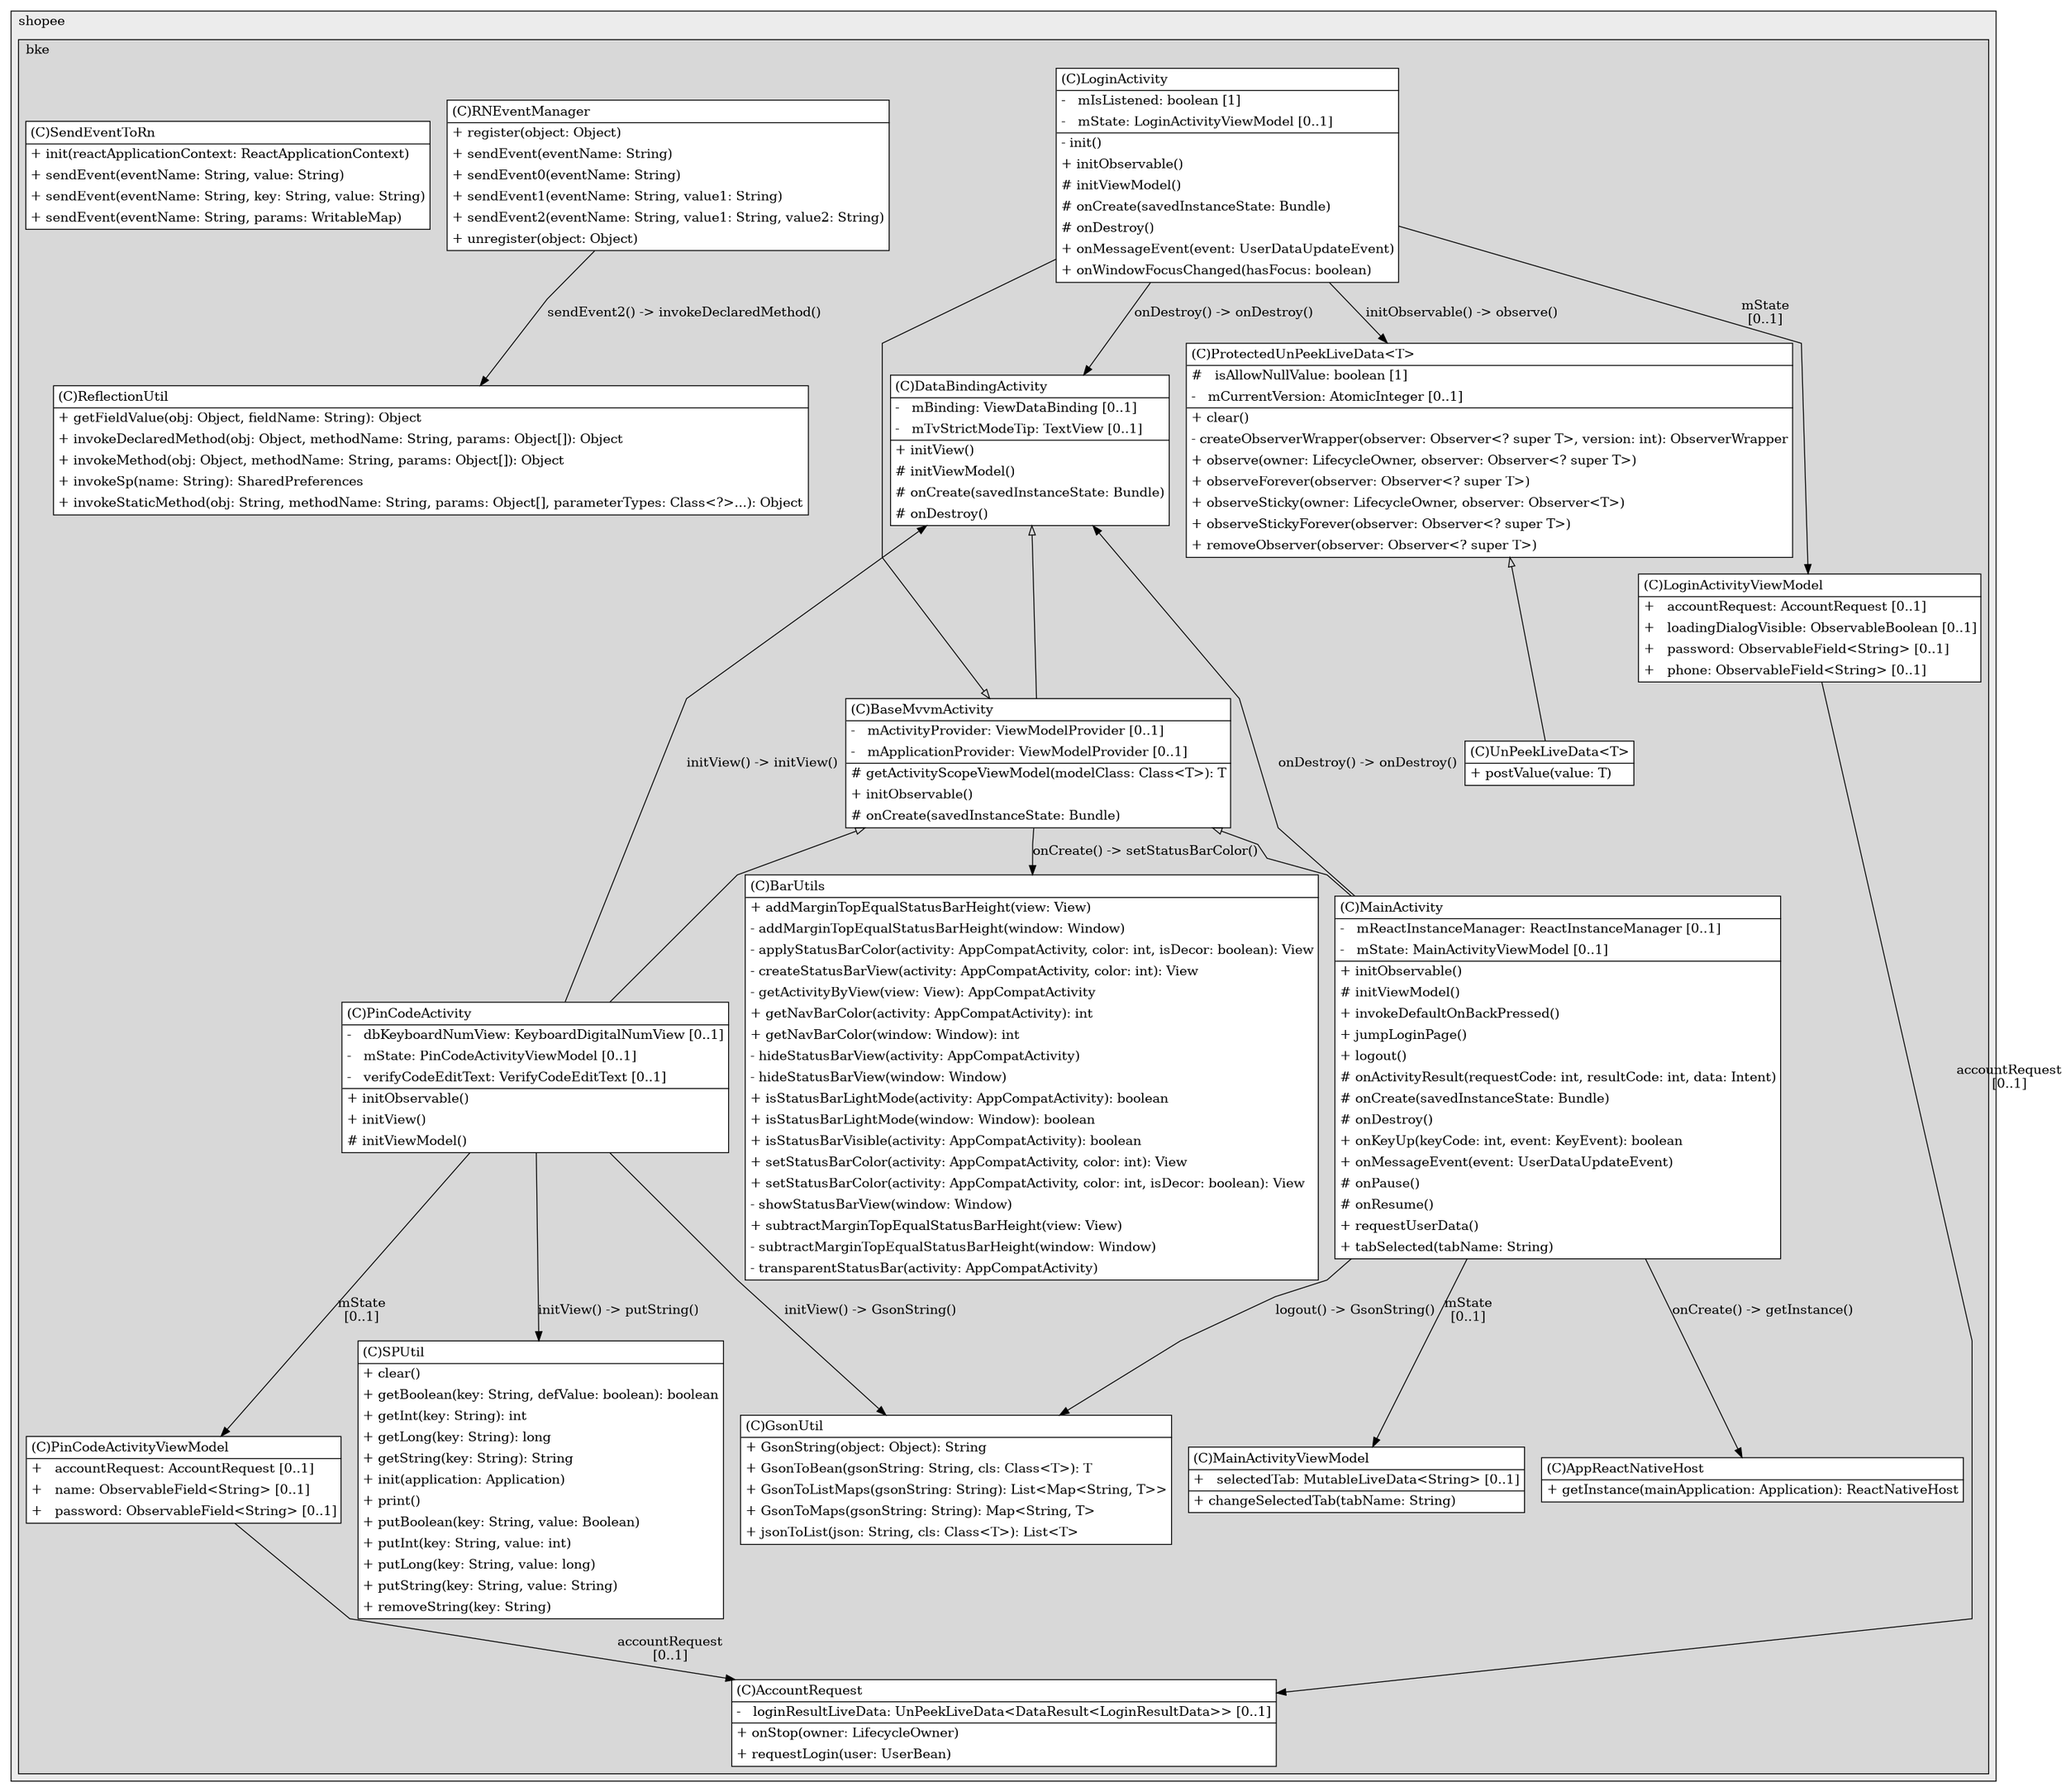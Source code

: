 @startuml

/' diagram meta data start
config=StructureConfiguration;
{
  "projectClassification": {
    "searchMode": "OpenProject", // OpenProject, AllProjects
    "includedProjects": "",
    "pathEndKeywords": "*.impl",
    "isClientPath": "",
    "isClientName": "",
    "isTestPath": "",
    "isTestName": "",
    "isMappingPath": "",
    "isMappingName": "",
    "isDataAccessPath": "",
    "isDataAccessName": "",
    "isDataStructurePath": "",
    "isDataStructureName": "",
    "isInterfaceStructuresPath": "",
    "isInterfaceStructuresName": "",
    "isEntryPointPath": "",
    "isEntryPointName": "",
    "treatFinalFieldsAsMandatory": false
  },
  "graphRestriction": {
    "classPackageExcludeFilter": "",
    "classPackageIncludeFilter": "",
    "classNameExcludeFilter": "",
    "classNameIncludeFilter": "",
    "methodNameExcludeFilter": "",
    "methodNameIncludeFilter": "",
    "removeByInheritance": "", // inheritance/annotation based filtering is done in a second step
    "removeByAnnotation": "",
    "removeByClassPackage": "", // cleanup the graph after inheritance/annotation based filtering is done
    "removeByClassName": "",
    "cutMappings": false,
    "cutEnum": true,
    "cutTests": true,
    "cutClient": true,
    "cutDataAccess": false,
    "cutInterfaceStructures": false,
    "cutDataStructures": false,
    "cutGetterAndSetter": true,
    "cutConstructors": true
  },
  "graphTraversal": {
    "forwardDepth": 6,
    "backwardDepth": 6,
    "classPackageExcludeFilter": "",
    "classPackageIncludeFilter": "",
    "classNameExcludeFilter": "",
    "classNameIncludeFilter": "",
    "methodNameExcludeFilter": "",
    "methodNameIncludeFilter": "",
    "hideMappings": false,
    "hideDataStructures": false,
    "hidePrivateMethods": true,
    "hideInterfaceCalls": true, // indirection: implementation -> interface (is hidden) -> implementation
    "onlyShowApplicationEntryPoints": false, // root node is included
    "useMethodCallsForStructureDiagram": "ForwardOnly" // ForwardOnly, BothDirections, No
  },
  "details": {
    "aggregation": "GroupByClass", // ByClass, GroupByClass, None
    "showClassGenericTypes": true,
    "showMethods": true,
    "showMethodParameterNames": true,
    "showMethodParameterTypes": true,
    "showMethodReturnType": true,
    "showPackageLevels": 2,
    "showDetailedClassStructure": true
  },
  "rootClass": "com.shopee.bke.lib_user.PinCodeActivity",
  "extensionCallbackMethod": "" // qualified.class.name#methodName - signature: public static String method(String)
}
diagram meta data end '/



digraph g {
    rankdir="TB"
    splines=polyline
    

'nodes 
subgraph cluster_903151082 { 
   	label=shopee
	labeljust=l
	fillcolor="#ececec"
	style=filled
   
   subgraph cluster_635015836 { 
   	label=bke
	labeljust=l
	fillcolor="#d8d8d8"
	style=filled
   
   AccountRequest1359912771[
	label=<<TABLE BORDER="1" CELLBORDER="0" CELLPADDING="4" CELLSPACING="0">
<TR><TD ALIGN="LEFT" >(C)AccountRequest</TD></TR>
<HR/>
<TR><TD ALIGN="LEFT" >-   loginResultLiveData: UnPeekLiveData&lt;DataResult&lt;LoginResultData&gt;&gt; [0..1]</TD></TR>
<HR/>
<TR><TD ALIGN="LEFT" >+ onStop(owner: LifecycleOwner)</TD></TR>
<TR><TD ALIGN="LEFT" >+ requestLogin(user: UserBean)</TD></TR>
</TABLE>>
	style=filled
	margin=0
	shape=plaintext
	fillcolor="#FFFFFF"
];

AppReactNativeHost432716772[
	label=<<TABLE BORDER="1" CELLBORDER="0" CELLPADDING="4" CELLSPACING="0">
<TR><TD ALIGN="LEFT" >(C)AppReactNativeHost</TD></TR>
<HR/>
<TR><TD ALIGN="LEFT" >+ getInstance(mainApplication: Application): ReactNativeHost</TD></TR>
</TABLE>>
	style=filled
	margin=0
	shape=plaintext
	fillcolor="#FFFFFF"
];

BarUtils879663339[
	label=<<TABLE BORDER="1" CELLBORDER="0" CELLPADDING="4" CELLSPACING="0">
<TR><TD ALIGN="LEFT" >(C)BarUtils</TD></TR>
<HR/>
<TR><TD ALIGN="LEFT" >+ addMarginTopEqualStatusBarHeight(view: View)</TD></TR>
<TR><TD ALIGN="LEFT" >- addMarginTopEqualStatusBarHeight(window: Window)</TD></TR>
<TR><TD ALIGN="LEFT" >- applyStatusBarColor(activity: AppCompatActivity, color: int, isDecor: boolean): View</TD></TR>
<TR><TD ALIGN="LEFT" >- createStatusBarView(activity: AppCompatActivity, color: int): View</TD></TR>
<TR><TD ALIGN="LEFT" >- getActivityByView(view: View): AppCompatActivity</TD></TR>
<TR><TD ALIGN="LEFT" >+ getNavBarColor(activity: AppCompatActivity): int</TD></TR>
<TR><TD ALIGN="LEFT" >+ getNavBarColor(window: Window): int</TD></TR>
<TR><TD ALIGN="LEFT" >- hideStatusBarView(activity: AppCompatActivity)</TD></TR>
<TR><TD ALIGN="LEFT" >- hideStatusBarView(window: Window)</TD></TR>
<TR><TD ALIGN="LEFT" >+ isStatusBarLightMode(activity: AppCompatActivity): boolean</TD></TR>
<TR><TD ALIGN="LEFT" >+ isStatusBarLightMode(window: Window): boolean</TD></TR>
<TR><TD ALIGN="LEFT" >+ isStatusBarVisible(activity: AppCompatActivity): boolean</TD></TR>
<TR><TD ALIGN="LEFT" >+ setStatusBarColor(activity: AppCompatActivity, color: int): View</TD></TR>
<TR><TD ALIGN="LEFT" >+ setStatusBarColor(activity: AppCompatActivity, color: int, isDecor: boolean): View</TD></TR>
<TR><TD ALIGN="LEFT" >- showStatusBarView(window: Window)</TD></TR>
<TR><TD ALIGN="LEFT" >+ subtractMarginTopEqualStatusBarHeight(view: View)</TD></TR>
<TR><TD ALIGN="LEFT" >- subtractMarginTopEqualStatusBarHeight(window: Window)</TD></TR>
<TR><TD ALIGN="LEFT" >- transparentStatusBar(activity: AppCompatActivity)</TD></TR>
</TABLE>>
	style=filled
	margin=0
	shape=plaintext
	fillcolor="#FFFFFF"
];

BaseMvvmActivity1170880265[
	label=<<TABLE BORDER="1" CELLBORDER="0" CELLPADDING="4" CELLSPACING="0">
<TR><TD ALIGN="LEFT" >(C)BaseMvvmActivity</TD></TR>
<HR/>
<TR><TD ALIGN="LEFT" >-   mActivityProvider: ViewModelProvider [0..1]</TD></TR>
<TR><TD ALIGN="LEFT" >-   mApplicationProvider: ViewModelProvider [0..1]</TD></TR>
<HR/>
<TR><TD ALIGN="LEFT" ># getActivityScopeViewModel(modelClass: Class&lt;T&gt;): T</TD></TR>
<TR><TD ALIGN="LEFT" >+ initObservable()</TD></TR>
<TR><TD ALIGN="LEFT" ># onCreate(savedInstanceState: Bundle)</TD></TR>
</TABLE>>
	style=filled
	margin=0
	shape=plaintext
	fillcolor="#FFFFFF"
];

DataBindingActivity808153380[
	label=<<TABLE BORDER="1" CELLBORDER="0" CELLPADDING="4" CELLSPACING="0">
<TR><TD ALIGN="LEFT" >(C)DataBindingActivity</TD></TR>
<HR/>
<TR><TD ALIGN="LEFT" >-   mBinding: ViewDataBinding [0..1]</TD></TR>
<TR><TD ALIGN="LEFT" >-   mTvStrictModeTip: TextView [0..1]</TD></TR>
<HR/>
<TR><TD ALIGN="LEFT" >+ initView()</TD></TR>
<TR><TD ALIGN="LEFT" ># initViewModel()</TD></TR>
<TR><TD ALIGN="LEFT" ># onCreate(savedInstanceState: Bundle)</TD></TR>
<TR><TD ALIGN="LEFT" ># onDestroy()</TD></TR>
</TABLE>>
	style=filled
	margin=0
	shape=plaintext
	fillcolor="#FFFFFF"
];

GsonUtil879663339[
	label=<<TABLE BORDER="1" CELLBORDER="0" CELLPADDING="4" CELLSPACING="0">
<TR><TD ALIGN="LEFT" >(C)GsonUtil</TD></TR>
<HR/>
<TR><TD ALIGN="LEFT" >+ GsonString(object: Object): String</TD></TR>
<TR><TD ALIGN="LEFT" >+ GsonToBean(gsonString: String, cls: Class&lt;T&gt;): T</TD></TR>
<TR><TD ALIGN="LEFT" >+ GsonToListMaps(gsonString: String): List&lt;Map&lt;String, T&gt;&gt;</TD></TR>
<TR><TD ALIGN="LEFT" >+ GsonToMaps(gsonString: String): Map&lt;String, T&gt;</TD></TR>
<TR><TD ALIGN="LEFT" >+ jsonToList(json: String, cls: Class&lt;T&gt;): List&lt;T&gt;</TD></TR>
</TABLE>>
	style=filled
	margin=0
	shape=plaintext
	fillcolor="#FFFFFF"
];

LoginActivity1170645342[
	label=<<TABLE BORDER="1" CELLBORDER="0" CELLPADDING="4" CELLSPACING="0">
<TR><TD ALIGN="LEFT" >(C)LoginActivity</TD></TR>
<HR/>
<TR><TD ALIGN="LEFT" >-   mIsListened: boolean [1]</TD></TR>
<TR><TD ALIGN="LEFT" >-   mState: LoginActivityViewModel [0..1]</TD></TR>
<HR/>
<TR><TD ALIGN="LEFT" >- init()</TD></TR>
<TR><TD ALIGN="LEFT" >+ initObservable()</TD></TR>
<TR><TD ALIGN="LEFT" ># initViewModel()</TD></TR>
<TR><TD ALIGN="LEFT" ># onCreate(savedInstanceState: Bundle)</TD></TR>
<TR><TD ALIGN="LEFT" ># onDestroy()</TD></TR>
<TR><TD ALIGN="LEFT" >+ onMessageEvent(event: UserDataUpdateEvent)</TD></TR>
<TR><TD ALIGN="LEFT" >+ onWindowFocusChanged(hasFocus: boolean)</TD></TR>
</TABLE>>
	style=filled
	margin=0
	shape=plaintext
	fillcolor="#FFFFFF"
];

LoginActivityViewModel1170645342[
	label=<<TABLE BORDER="1" CELLBORDER="0" CELLPADDING="4" CELLSPACING="0">
<TR><TD ALIGN="LEFT" >(C)LoginActivityViewModel</TD></TR>
<HR/>
<TR><TD ALIGN="LEFT" >+   accountRequest: AccountRequest [0..1]</TD></TR>
<TR><TD ALIGN="LEFT" >+   loadingDialogVisible: ObservableBoolean [0..1]</TD></TR>
<TR><TD ALIGN="LEFT" >+   password: ObservableField&lt;String&gt; [0..1]</TD></TR>
<TR><TD ALIGN="LEFT" >+   phone: ObservableField&lt;String&gt; [0..1]</TD></TR>
</TABLE>>
	style=filled
	margin=0
	shape=plaintext
	fillcolor="#FFFFFF"
];

MainActivity9555611[
	label=<<TABLE BORDER="1" CELLBORDER="0" CELLPADDING="4" CELLSPACING="0">
<TR><TD ALIGN="LEFT" >(C)MainActivity</TD></TR>
<HR/>
<TR><TD ALIGN="LEFT" >-   mReactInstanceManager: ReactInstanceManager [0..1]</TD></TR>
<TR><TD ALIGN="LEFT" >-   mState: MainActivityViewModel [0..1]</TD></TR>
<HR/>
<TR><TD ALIGN="LEFT" >+ initObservable()</TD></TR>
<TR><TD ALIGN="LEFT" ># initViewModel()</TD></TR>
<TR><TD ALIGN="LEFT" >+ invokeDefaultOnBackPressed()</TD></TR>
<TR><TD ALIGN="LEFT" >+ jumpLoginPage()</TD></TR>
<TR><TD ALIGN="LEFT" >+ logout()</TD></TR>
<TR><TD ALIGN="LEFT" ># onActivityResult(requestCode: int, resultCode: int, data: Intent)</TD></TR>
<TR><TD ALIGN="LEFT" ># onCreate(savedInstanceState: Bundle)</TD></TR>
<TR><TD ALIGN="LEFT" ># onDestroy()</TD></TR>
<TR><TD ALIGN="LEFT" >+ onKeyUp(keyCode: int, event: KeyEvent): boolean</TD></TR>
<TR><TD ALIGN="LEFT" >+ onMessageEvent(event: UserDataUpdateEvent)</TD></TR>
<TR><TD ALIGN="LEFT" ># onPause()</TD></TR>
<TR><TD ALIGN="LEFT" ># onResume()</TD></TR>
<TR><TD ALIGN="LEFT" >+ requestUserData()</TD></TR>
<TR><TD ALIGN="LEFT" >+ tabSelected(tabName: String)</TD></TR>
</TABLE>>
	style=filled
	margin=0
	shape=plaintext
	fillcolor="#FFFFFF"
];

MainActivityViewModel9555611[
	label=<<TABLE BORDER="1" CELLBORDER="0" CELLPADDING="4" CELLSPACING="0">
<TR><TD ALIGN="LEFT" >(C)MainActivityViewModel</TD></TR>
<HR/>
<TR><TD ALIGN="LEFT" >+   selectedTab: MutableLiveData&lt;String&gt; [0..1]</TD></TR>
<HR/>
<TR><TD ALIGN="LEFT" >+ changeSelectedTab(tabName: String)</TD></TR>
</TABLE>>
	style=filled
	margin=0
	shape=plaintext
	fillcolor="#FFFFFF"
];

PinCodeActivity1170645342[
	label=<<TABLE BORDER="1" CELLBORDER="0" CELLPADDING="4" CELLSPACING="0">
<TR><TD ALIGN="LEFT" >(C)PinCodeActivity</TD></TR>
<HR/>
<TR><TD ALIGN="LEFT" >-   dbKeyboardNumView: KeyboardDigitalNumView [0..1]</TD></TR>
<TR><TD ALIGN="LEFT" >-   mState: PinCodeActivityViewModel [0..1]</TD></TR>
<TR><TD ALIGN="LEFT" >-   verifyCodeEditText: VerifyCodeEditText [0..1]</TD></TR>
<HR/>
<TR><TD ALIGN="LEFT" >+ initObservable()</TD></TR>
<TR><TD ALIGN="LEFT" >+ initView()</TD></TR>
<TR><TD ALIGN="LEFT" ># initViewModel()</TD></TR>
</TABLE>>
	style=filled
	margin=0
	shape=plaintext
	fillcolor="#FFFFFF"
];

PinCodeActivityViewModel1170645342[
	label=<<TABLE BORDER="1" CELLBORDER="0" CELLPADDING="4" CELLSPACING="0">
<TR><TD ALIGN="LEFT" >(C)PinCodeActivityViewModel</TD></TR>
<HR/>
<TR><TD ALIGN="LEFT" >+   accountRequest: AccountRequest [0..1]</TD></TR>
<TR><TD ALIGN="LEFT" >+   name: ObservableField&lt;String&gt; [0..1]</TD></TR>
<TR><TD ALIGN="LEFT" >+   password: ObservableField&lt;String&gt; [0..1]</TD></TR>
</TABLE>>
	style=filled
	margin=0
	shape=plaintext
	fillcolor="#FFFFFF"
];

ProtectedUnPeekLiveData42296915[
	label=<<TABLE BORDER="1" CELLBORDER="0" CELLPADDING="4" CELLSPACING="0">
<TR><TD ALIGN="LEFT" >(C)ProtectedUnPeekLiveData&lt;T&gt;</TD></TR>
<HR/>
<TR><TD ALIGN="LEFT" >#   isAllowNullValue: boolean [1]</TD></TR>
<TR><TD ALIGN="LEFT" >-   mCurrentVersion: AtomicInteger [0..1]</TD></TR>
<HR/>
<TR><TD ALIGN="LEFT" >+ clear()</TD></TR>
<TR><TD ALIGN="LEFT" >- createObserverWrapper(observer: Observer&lt;? super T&gt;, version: int): ObserverWrapper</TD></TR>
<TR><TD ALIGN="LEFT" >+ observe(owner: LifecycleOwner, observer: Observer&lt;? super T&gt;)</TD></TR>
<TR><TD ALIGN="LEFT" >+ observeForever(observer: Observer&lt;? super T&gt;)</TD></TR>
<TR><TD ALIGN="LEFT" >+ observeSticky(owner: LifecycleOwner, observer: Observer&lt;T&gt;)</TD></TR>
<TR><TD ALIGN="LEFT" >+ observeStickyForever(observer: Observer&lt;? super T&gt;)</TD></TR>
<TR><TD ALIGN="LEFT" >+ removeObserver(observer: Observer&lt;? super T&gt;)</TD></TR>
</TABLE>>
	style=filled
	margin=0
	shape=plaintext
	fillcolor="#FFFFFF"
];

RNEventManager432716772[
	label=<<TABLE BORDER="1" CELLBORDER="0" CELLPADDING="4" CELLSPACING="0">
<TR><TD ALIGN="LEFT" >(C)RNEventManager</TD></TR>
<HR/>
<TR><TD ALIGN="LEFT" >+ register(object: Object)</TD></TR>
<TR><TD ALIGN="LEFT" >+ sendEvent(eventName: String)</TD></TR>
<TR><TD ALIGN="LEFT" >+ sendEvent0(eventName: String)</TD></TR>
<TR><TD ALIGN="LEFT" >+ sendEvent1(eventName: String, value1: String)</TD></TR>
<TR><TD ALIGN="LEFT" >+ sendEvent2(eventName: String, value1: String, value2: String)</TD></TR>
<TR><TD ALIGN="LEFT" >+ unregister(object: Object)</TD></TR>
</TABLE>>
	style=filled
	margin=0
	shape=plaintext
	fillcolor="#FFFFFF"
];

ReflectionUtil432716772[
	label=<<TABLE BORDER="1" CELLBORDER="0" CELLPADDING="4" CELLSPACING="0">
<TR><TD ALIGN="LEFT" >(C)ReflectionUtil</TD></TR>
<HR/>
<TR><TD ALIGN="LEFT" >+ getFieldValue(obj: Object, fieldName: String): Object</TD></TR>
<TR><TD ALIGN="LEFT" >+ invokeDeclaredMethod(obj: Object, methodName: String, params: Object[]): Object</TD></TR>
<TR><TD ALIGN="LEFT" >+ invokeMethod(obj: Object, methodName: String, params: Object[]): Object</TD></TR>
<TR><TD ALIGN="LEFT" >+ invokeSp(name: String): SharedPreferences</TD></TR>
<TR><TD ALIGN="LEFT" >+ invokeStaticMethod(obj: String, methodName: String, params: Object[], parameterTypes: Class&lt;?&gt;...): Object</TD></TR>
</TABLE>>
	style=filled
	margin=0
	shape=plaintext
	fillcolor="#FFFFFF"
];

SPUtil879663339[
	label=<<TABLE BORDER="1" CELLBORDER="0" CELLPADDING="4" CELLSPACING="0">
<TR><TD ALIGN="LEFT" >(C)SPUtil</TD></TR>
<HR/>
<TR><TD ALIGN="LEFT" >+ clear()</TD></TR>
<TR><TD ALIGN="LEFT" >+ getBoolean(key: String, defValue: boolean): boolean</TD></TR>
<TR><TD ALIGN="LEFT" >+ getInt(key: String): int</TD></TR>
<TR><TD ALIGN="LEFT" >+ getLong(key: String): long</TD></TR>
<TR><TD ALIGN="LEFT" >+ getString(key: String): String</TD></TR>
<TR><TD ALIGN="LEFT" >+ init(application: Application)</TD></TR>
<TR><TD ALIGN="LEFT" >+ print()</TD></TR>
<TR><TD ALIGN="LEFT" >+ putBoolean(key: String, value: Boolean)</TD></TR>
<TR><TD ALIGN="LEFT" >+ putInt(key: String, value: int)</TD></TR>
<TR><TD ALIGN="LEFT" >+ putLong(key: String, value: long)</TD></TR>
<TR><TD ALIGN="LEFT" >+ putString(key: String, value: String)</TD></TR>
<TR><TD ALIGN="LEFT" >+ removeString(key: String)</TD></TR>
</TABLE>>
	style=filled
	margin=0
	shape=plaintext
	fillcolor="#FFFFFF"
];

SendEventToRn432716772[
	label=<<TABLE BORDER="1" CELLBORDER="0" CELLPADDING="4" CELLSPACING="0">
<TR><TD ALIGN="LEFT" >(C)SendEventToRn</TD></TR>
<HR/>
<TR><TD ALIGN="LEFT" >+ init(reactApplicationContext: ReactApplicationContext)</TD></TR>
<TR><TD ALIGN="LEFT" >+ sendEvent(eventName: String, value: String)</TD></TR>
<TR><TD ALIGN="LEFT" >+ sendEvent(eventName: String, key: String, value: String)</TD></TR>
<TR><TD ALIGN="LEFT" >+ sendEvent(eventName: String, params: WritableMap)</TD></TR>
</TABLE>>
	style=filled
	margin=0
	shape=plaintext
	fillcolor="#FFFFFF"
];

UnPeekLiveData42296915[
	label=<<TABLE BORDER="1" CELLBORDER="0" CELLPADDING="4" CELLSPACING="0">
<TR><TD ALIGN="LEFT" >(C)UnPeekLiveData&lt;T&gt;</TD></TR>
<HR/>
<TR><TD ALIGN="LEFT" >+ postValue(value: T)</TD></TR>
</TABLE>>
	style=filled
	margin=0
	shape=plaintext
	fillcolor="#FFFFFF"
];
} 
} 

'edges    
BaseMvvmActivity1170880265 -> BarUtils879663339[label="onCreate() -> setStatusBarColor()"];
BaseMvvmActivity1170880265 -> LoginActivity1170645342[arrowhead=none, arrowtail=empty, dir=both];
BaseMvvmActivity1170880265 -> MainActivity9555611[arrowhead=none, arrowtail=empty, dir=both];
BaseMvvmActivity1170880265 -> PinCodeActivity1170645342[arrowhead=none, arrowtail=empty, dir=both];
DataBindingActivity808153380 -> BaseMvvmActivity1170880265[arrowhead=none, arrowtail=empty, dir=both];
LoginActivity1170645342 -> DataBindingActivity808153380[label="onDestroy() -> onDestroy()"];
LoginActivity1170645342 -> LoginActivityViewModel1170645342[label="mState
[0..1]"];
LoginActivity1170645342 -> ProtectedUnPeekLiveData42296915[label="initObservable() -> observe()"];
LoginActivityViewModel1170645342 -> AccountRequest1359912771[label="accountRequest
[0..1]"];
MainActivity9555611 -> AppReactNativeHost432716772[label="onCreate() -> getInstance()"];
MainActivity9555611 -> DataBindingActivity808153380[label="onDestroy() -> onDestroy()"];
MainActivity9555611 -> GsonUtil879663339[label="logout() -> GsonString()"];
MainActivity9555611 -> MainActivityViewModel9555611[label="mState
[0..1]"];
PinCodeActivity1170645342 -> DataBindingActivity808153380[label="initView() -> initView()"];
PinCodeActivity1170645342 -> GsonUtil879663339[label="initView() -> GsonString()"];
PinCodeActivity1170645342 -> PinCodeActivityViewModel1170645342[label="mState
[0..1]"];
PinCodeActivity1170645342 -> SPUtil879663339[label="initView() -> putString()"];
PinCodeActivityViewModel1170645342 -> AccountRequest1359912771[label="accountRequest
[0..1]"];
ProtectedUnPeekLiveData42296915 -> UnPeekLiveData42296915[arrowhead=none, arrowtail=empty, dir=both];
RNEventManager432716772 -> ReflectionUtil432716772[label="sendEvent2() -> invokeDeclaredMethod()"];
    
}
@enduml